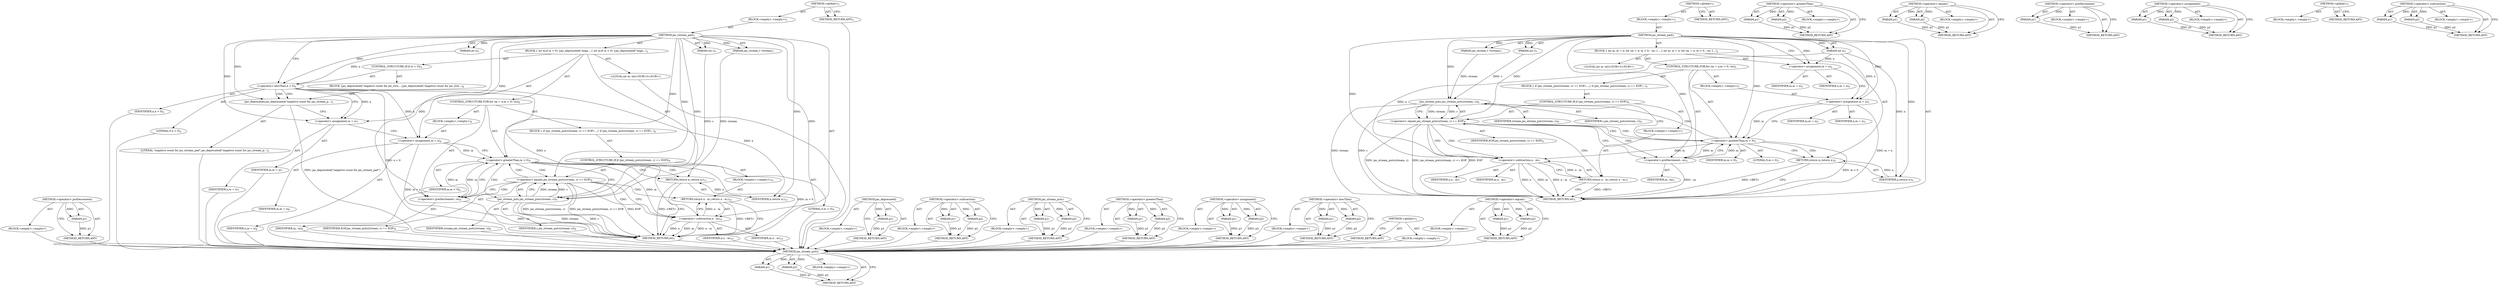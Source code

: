 digraph "&lt;operator&gt;.equals" {
vulnerable_79 [label=<(METHOD,jas_stream_putc)>];
vulnerable_80 [label=<(PARAM,p1)>];
vulnerable_81 [label=<(PARAM,p2)>];
vulnerable_82 [label=<(BLOCK,&lt;empty&gt;,&lt;empty&gt;)>];
vulnerable_83 [label=<(METHOD_RETURN,ANY)>];
vulnerable_6 [label=<(METHOD,&lt;global&gt;)<SUB>1</SUB>>];
vulnerable_7 [label=<(BLOCK,&lt;empty&gt;,&lt;empty&gt;)<SUB>1</SUB>>];
vulnerable_8 [label=<(METHOD,jas_stream_pad)<SUB>1</SUB>>];
vulnerable_9 [label=<(PARAM,jas_stream_t *stream)<SUB>1</SUB>>];
vulnerable_10 [label=<(PARAM,int n)<SUB>1</SUB>>];
vulnerable_11 [label=<(PARAM,int c)<SUB>1</SUB>>];
vulnerable_12 [label=<(BLOCK,{
 	int m;
 	m = n;
 	for (m = n; m &gt; 0; --m) {...,{
 	int m;
 	m = n;
 	for (m = n; m &gt; 0; --m) {...)<SUB>2</SUB>>];
vulnerable_13 [label="<(LOCAL,int m: int)<SUB>3</SUB>>"];
vulnerable_14 [label=<(&lt;operator&gt;.assignment,m = n)<SUB>4</SUB>>];
vulnerable_15 [label=<(IDENTIFIER,m,m = n)<SUB>4</SUB>>];
vulnerable_16 [label=<(IDENTIFIER,n,m = n)<SUB>4</SUB>>];
vulnerable_17 [label=<(CONTROL_STRUCTURE,FOR,for (m = n;m &gt; 0;--m))<SUB>5</SUB>>];
vulnerable_18 [label=<(BLOCK,&lt;empty&gt;,&lt;empty&gt;)<SUB>5</SUB>>];
vulnerable_19 [label=<(&lt;operator&gt;.assignment,m = n)<SUB>5</SUB>>];
vulnerable_20 [label=<(IDENTIFIER,m,m = n)<SUB>5</SUB>>];
vulnerable_21 [label=<(IDENTIFIER,n,m = n)<SUB>5</SUB>>];
vulnerable_22 [label=<(&lt;operator&gt;.greaterThan,m &gt; 0)<SUB>5</SUB>>];
vulnerable_23 [label=<(IDENTIFIER,m,m &gt; 0)<SUB>5</SUB>>];
vulnerable_24 [label=<(LITERAL,0,m &gt; 0)<SUB>5</SUB>>];
vulnerable_25 [label=<(&lt;operator&gt;.preDecrement,--m)<SUB>5</SUB>>];
vulnerable_26 [label=<(IDENTIFIER,m,--m)<SUB>5</SUB>>];
vulnerable_27 [label=<(BLOCK,{
 		if (jas_stream_putc(stream, c) == EOF)
			...,{
 		if (jas_stream_putc(stream, c) == EOF)
			...)<SUB>5</SUB>>];
vulnerable_28 [label=<(CONTROL_STRUCTURE,IF,if (jas_stream_putc(stream, c) == EOF))<SUB>6</SUB>>];
vulnerable_29 [label=<(&lt;operator&gt;.equals,jas_stream_putc(stream, c) == EOF)<SUB>6</SUB>>];
vulnerable_30 [label=<(jas_stream_putc,jas_stream_putc(stream, c))<SUB>6</SUB>>];
vulnerable_31 [label=<(IDENTIFIER,stream,jas_stream_putc(stream, c))<SUB>6</SUB>>];
vulnerable_32 [label=<(IDENTIFIER,c,jas_stream_putc(stream, c))<SUB>6</SUB>>];
vulnerable_33 [label=<(IDENTIFIER,EOF,jas_stream_putc(stream, c) == EOF)<SUB>6</SUB>>];
vulnerable_34 [label=<(BLOCK,&lt;empty&gt;,&lt;empty&gt;)<SUB>7</SUB>>];
vulnerable_35 [label=<(RETURN,return n - m;,return n - m;)<SUB>7</SUB>>];
vulnerable_36 [label=<(&lt;operator&gt;.subtraction,n - m)<SUB>7</SUB>>];
vulnerable_37 [label=<(IDENTIFIER,n,n - m)<SUB>7</SUB>>];
vulnerable_38 [label=<(IDENTIFIER,m,n - m)<SUB>7</SUB>>];
vulnerable_39 [label=<(RETURN,return n;,return n;)<SUB>9</SUB>>];
vulnerable_40 [label=<(IDENTIFIER,n,return n;)<SUB>9</SUB>>];
vulnerable_41 [label=<(METHOD_RETURN,int)<SUB>1</SUB>>];
vulnerable_43 [label=<(METHOD_RETURN,ANY)<SUB>1</SUB>>];
vulnerable_65 [label=<(METHOD,&lt;operator&gt;.greaterThan)>];
vulnerable_66 [label=<(PARAM,p1)>];
vulnerable_67 [label=<(PARAM,p2)>];
vulnerable_68 [label=<(BLOCK,&lt;empty&gt;,&lt;empty&gt;)>];
vulnerable_69 [label=<(METHOD_RETURN,ANY)>];
vulnerable_74 [label=<(METHOD,&lt;operator&gt;.equals)>];
vulnerable_75 [label=<(PARAM,p1)>];
vulnerable_76 [label=<(PARAM,p2)>];
vulnerable_77 [label=<(BLOCK,&lt;empty&gt;,&lt;empty&gt;)>];
vulnerable_78 [label=<(METHOD_RETURN,ANY)>];
vulnerable_70 [label=<(METHOD,&lt;operator&gt;.preDecrement)>];
vulnerable_71 [label=<(PARAM,p1)>];
vulnerable_72 [label=<(BLOCK,&lt;empty&gt;,&lt;empty&gt;)>];
vulnerable_73 [label=<(METHOD_RETURN,ANY)>];
vulnerable_60 [label=<(METHOD,&lt;operator&gt;.assignment)>];
vulnerable_61 [label=<(PARAM,p1)>];
vulnerable_62 [label=<(PARAM,p2)>];
vulnerable_63 [label=<(BLOCK,&lt;empty&gt;,&lt;empty&gt;)>];
vulnerable_64 [label=<(METHOD_RETURN,ANY)>];
vulnerable_54 [label=<(METHOD,&lt;global&gt;)<SUB>1</SUB>>];
vulnerable_55 [label=<(BLOCK,&lt;empty&gt;,&lt;empty&gt;)>];
vulnerable_56 [label=<(METHOD_RETURN,ANY)>];
vulnerable_84 [label=<(METHOD,&lt;operator&gt;.subtraction)>];
vulnerable_85 [label=<(PARAM,p1)>];
vulnerable_86 [label=<(PARAM,p2)>];
vulnerable_87 [label=<(BLOCK,&lt;empty&gt;,&lt;empty&gt;)>];
vulnerable_88 [label=<(METHOD_RETURN,ANY)>];
fixed_88 [label=<(METHOD,&lt;operator&gt;.preDecrement)>];
fixed_89 [label=<(PARAM,p1)>];
fixed_90 [label=<(BLOCK,&lt;empty&gt;,&lt;empty&gt;)>];
fixed_91 [label=<(METHOD_RETURN,ANY)>];
fixed_6 [label=<(METHOD,&lt;global&gt;)<SUB>1</SUB>>];
fixed_7 [label=<(BLOCK,&lt;empty&gt;,&lt;empty&gt;)<SUB>1</SUB>>];
fixed_8 [label=<(METHOD,jas_stream_pad)<SUB>1</SUB>>];
fixed_9 [label=<(PARAM,jas_stream_t *stream)<SUB>1</SUB>>];
fixed_10 [label=<(PARAM,int n)<SUB>1</SUB>>];
fixed_11 [label=<(PARAM,int c)<SUB>1</SUB>>];
fixed_12 [label=<(BLOCK,{
 	int m;
	if (n &lt; 0) {
		jas_deprecated(&quot;nega...,{
 	int m;
	if (n &lt; 0) {
		jas_deprecated(&quot;nega...)<SUB>2</SUB>>];
fixed_13 [label="<(LOCAL,int m: int)<SUB>3</SUB>>"];
fixed_14 [label=<(CONTROL_STRUCTURE,IF,if (n &lt; 0))<SUB>4</SUB>>];
fixed_15 [label=<(&lt;operator&gt;.lessThan,n &lt; 0)<SUB>4</SUB>>];
fixed_16 [label=<(IDENTIFIER,n,n &lt; 0)<SUB>4</SUB>>];
fixed_17 [label=<(LITERAL,0,n &lt; 0)<SUB>4</SUB>>];
fixed_18 [label=<(BLOCK,{
		jas_deprecated(&quot;negative count for jas_stre...,{
		jas_deprecated(&quot;negative count for jas_stre...)<SUB>4</SUB>>];
fixed_19 [label=<(jas_deprecated,jas_deprecated(&quot;negative count for jas_stream_p...)<SUB>5</SUB>>];
fixed_20 [label=<(LITERAL,&quot;negative count for jas_stream_pad&quot;,jas_deprecated(&quot;negative count for jas_stream_p...)<SUB>5</SUB>>];
fixed_21 [label=<(&lt;operator&gt;.assignment,m = n)<SUB>7</SUB>>];
fixed_22 [label=<(IDENTIFIER,m,m = n)<SUB>7</SUB>>];
fixed_23 [label=<(IDENTIFIER,n,m = n)<SUB>7</SUB>>];
fixed_24 [label=<(CONTROL_STRUCTURE,FOR,for (m = n;m &gt; 0;--m))<SUB>8</SUB>>];
fixed_25 [label=<(BLOCK,&lt;empty&gt;,&lt;empty&gt;)<SUB>8</SUB>>];
fixed_26 [label=<(&lt;operator&gt;.assignment,m = n)<SUB>8</SUB>>];
fixed_27 [label=<(IDENTIFIER,m,m = n)<SUB>8</SUB>>];
fixed_28 [label=<(IDENTIFIER,n,m = n)<SUB>8</SUB>>];
fixed_29 [label=<(&lt;operator&gt;.greaterThan,m &gt; 0)<SUB>8</SUB>>];
fixed_30 [label=<(IDENTIFIER,m,m &gt; 0)<SUB>8</SUB>>];
fixed_31 [label=<(LITERAL,0,m &gt; 0)<SUB>8</SUB>>];
fixed_32 [label=<(&lt;operator&gt;.preDecrement,--m)<SUB>8</SUB>>];
fixed_33 [label=<(IDENTIFIER,m,--m)<SUB>8</SUB>>];
fixed_34 [label=<(BLOCK,{
 		if (jas_stream_putc(stream, c) == EOF)
			...,{
 		if (jas_stream_putc(stream, c) == EOF)
			...)<SUB>8</SUB>>];
fixed_35 [label=<(CONTROL_STRUCTURE,IF,if (jas_stream_putc(stream, c) == EOF))<SUB>9</SUB>>];
fixed_36 [label=<(&lt;operator&gt;.equals,jas_stream_putc(stream, c) == EOF)<SUB>9</SUB>>];
fixed_37 [label=<(jas_stream_putc,jas_stream_putc(stream, c))<SUB>9</SUB>>];
fixed_38 [label=<(IDENTIFIER,stream,jas_stream_putc(stream, c))<SUB>9</SUB>>];
fixed_39 [label=<(IDENTIFIER,c,jas_stream_putc(stream, c))<SUB>9</SUB>>];
fixed_40 [label=<(IDENTIFIER,EOF,jas_stream_putc(stream, c) == EOF)<SUB>9</SUB>>];
fixed_41 [label=<(BLOCK,&lt;empty&gt;,&lt;empty&gt;)<SUB>10</SUB>>];
fixed_42 [label=<(RETURN,return n - m;,return n - m;)<SUB>10</SUB>>];
fixed_43 [label=<(&lt;operator&gt;.subtraction,n - m)<SUB>10</SUB>>];
fixed_44 [label=<(IDENTIFIER,n,n - m)<SUB>10</SUB>>];
fixed_45 [label=<(IDENTIFIER,m,n - m)<SUB>10</SUB>>];
fixed_46 [label=<(RETURN,return n;,return n;)<SUB>12</SUB>>];
fixed_47 [label=<(IDENTIFIER,n,return n;)<SUB>12</SUB>>];
fixed_48 [label=<(METHOD_RETURN,int)<SUB>1</SUB>>];
fixed_50 [label=<(METHOD_RETURN,ANY)<SUB>1</SUB>>];
fixed_74 [label=<(METHOD,jas_deprecated)>];
fixed_75 [label=<(PARAM,p1)>];
fixed_76 [label=<(BLOCK,&lt;empty&gt;,&lt;empty&gt;)>];
fixed_77 [label=<(METHOD_RETURN,ANY)>];
fixed_102 [label=<(METHOD,&lt;operator&gt;.subtraction)>];
fixed_103 [label=<(PARAM,p1)>];
fixed_104 [label=<(PARAM,p2)>];
fixed_105 [label=<(BLOCK,&lt;empty&gt;,&lt;empty&gt;)>];
fixed_106 [label=<(METHOD_RETURN,ANY)>];
fixed_97 [label=<(METHOD,jas_stream_putc)>];
fixed_98 [label=<(PARAM,p1)>];
fixed_99 [label=<(PARAM,p2)>];
fixed_100 [label=<(BLOCK,&lt;empty&gt;,&lt;empty&gt;)>];
fixed_101 [label=<(METHOD_RETURN,ANY)>];
fixed_83 [label=<(METHOD,&lt;operator&gt;.greaterThan)>];
fixed_84 [label=<(PARAM,p1)>];
fixed_85 [label=<(PARAM,p2)>];
fixed_86 [label=<(BLOCK,&lt;empty&gt;,&lt;empty&gt;)>];
fixed_87 [label=<(METHOD_RETURN,ANY)>];
fixed_78 [label=<(METHOD,&lt;operator&gt;.assignment)>];
fixed_79 [label=<(PARAM,p1)>];
fixed_80 [label=<(PARAM,p2)>];
fixed_81 [label=<(BLOCK,&lt;empty&gt;,&lt;empty&gt;)>];
fixed_82 [label=<(METHOD_RETURN,ANY)>];
fixed_69 [label=<(METHOD,&lt;operator&gt;.lessThan)>];
fixed_70 [label=<(PARAM,p1)>];
fixed_71 [label=<(PARAM,p2)>];
fixed_72 [label=<(BLOCK,&lt;empty&gt;,&lt;empty&gt;)>];
fixed_73 [label=<(METHOD_RETURN,ANY)>];
fixed_63 [label=<(METHOD,&lt;global&gt;)<SUB>1</SUB>>];
fixed_64 [label=<(BLOCK,&lt;empty&gt;,&lt;empty&gt;)>];
fixed_65 [label=<(METHOD_RETURN,ANY)>];
fixed_92 [label=<(METHOD,&lt;operator&gt;.equals)>];
fixed_93 [label=<(PARAM,p1)>];
fixed_94 [label=<(PARAM,p2)>];
fixed_95 [label=<(BLOCK,&lt;empty&gt;,&lt;empty&gt;)>];
fixed_96 [label=<(METHOD_RETURN,ANY)>];
vulnerable_79 -> vulnerable_80  [key=0, label="AST: "];
vulnerable_79 -> vulnerable_80  [key=1, label="DDG: "];
vulnerable_79 -> vulnerable_82  [key=0, label="AST: "];
vulnerable_79 -> vulnerable_81  [key=0, label="AST: "];
vulnerable_79 -> vulnerable_81  [key=1, label="DDG: "];
vulnerable_79 -> vulnerable_83  [key=0, label="AST: "];
vulnerable_79 -> vulnerable_83  [key=1, label="CFG: "];
vulnerable_80 -> vulnerable_83  [key=0, label="DDG: p1"];
vulnerable_81 -> vulnerable_83  [key=0, label="DDG: p2"];
vulnerable_6 -> vulnerable_7  [key=0, label="AST: "];
vulnerable_6 -> vulnerable_43  [key=0, label="AST: "];
vulnerable_6 -> vulnerable_43  [key=1, label="CFG: "];
vulnerable_7 -> vulnerable_8  [key=0, label="AST: "];
vulnerable_8 -> vulnerable_9  [key=0, label="AST: "];
vulnerable_8 -> vulnerable_9  [key=1, label="DDG: "];
vulnerable_8 -> vulnerable_10  [key=0, label="AST: "];
vulnerable_8 -> vulnerable_10  [key=1, label="DDG: "];
vulnerable_8 -> vulnerable_11  [key=0, label="AST: "];
vulnerable_8 -> vulnerable_11  [key=1, label="DDG: "];
vulnerable_8 -> vulnerable_12  [key=0, label="AST: "];
vulnerable_8 -> vulnerable_41  [key=0, label="AST: "];
vulnerable_8 -> vulnerable_14  [key=0, label="CFG: "];
vulnerable_8 -> vulnerable_14  [key=1, label="DDG: "];
vulnerable_8 -> vulnerable_40  [key=0, label="DDG: "];
vulnerable_8 -> vulnerable_19  [key=0, label="DDG: "];
vulnerable_8 -> vulnerable_22  [key=0, label="DDG: "];
vulnerable_8 -> vulnerable_25  [key=0, label="DDG: "];
vulnerable_8 -> vulnerable_29  [key=0, label="DDG: "];
vulnerable_8 -> vulnerable_30  [key=0, label="DDG: "];
vulnerable_8 -> vulnerable_36  [key=0, label="DDG: "];
vulnerable_9 -> vulnerable_30  [key=0, label="DDG: stream"];
vulnerable_10 -> vulnerable_14  [key=0, label="DDG: n"];
vulnerable_10 -> vulnerable_40  [key=0, label="DDG: n"];
vulnerable_10 -> vulnerable_19  [key=0, label="DDG: n"];
vulnerable_10 -> vulnerable_36  [key=0, label="DDG: n"];
vulnerable_11 -> vulnerable_30  [key=0, label="DDG: c"];
vulnerable_12 -> vulnerable_13  [key=0, label="AST: "];
vulnerable_12 -> vulnerable_14  [key=0, label="AST: "];
vulnerable_12 -> vulnerable_17  [key=0, label="AST: "];
vulnerable_12 -> vulnerable_39  [key=0, label="AST: "];
vulnerable_14 -> vulnerable_15  [key=0, label="AST: "];
vulnerable_14 -> vulnerable_16  [key=0, label="AST: "];
vulnerable_14 -> vulnerable_19  [key=0, label="CFG: "];
vulnerable_17 -> vulnerable_18  [key=0, label="AST: "];
vulnerable_17 -> vulnerable_22  [key=0, label="AST: "];
vulnerable_17 -> vulnerable_25  [key=0, label="AST: "];
vulnerable_17 -> vulnerable_27  [key=0, label="AST: "];
vulnerable_18 -> vulnerable_19  [key=0, label="AST: "];
vulnerable_19 -> vulnerable_20  [key=0, label="AST: "];
vulnerable_19 -> vulnerable_21  [key=0, label="AST: "];
vulnerable_19 -> vulnerable_22  [key=0, label="CFG: "];
vulnerable_19 -> vulnerable_22  [key=1, label="DDG: m"];
vulnerable_19 -> vulnerable_41  [key=0, label="DDG: m = n"];
vulnerable_22 -> vulnerable_23  [key=0, label="AST: "];
vulnerable_22 -> vulnerable_24  [key=0, label="AST: "];
vulnerable_22 -> vulnerable_30  [key=0, label="CFG: "];
vulnerable_22 -> vulnerable_30  [key=1, label="CDG: "];
vulnerable_22 -> vulnerable_39  [key=0, label="CFG: "];
vulnerable_22 -> vulnerable_39  [key=1, label="CDG: "];
vulnerable_22 -> vulnerable_41  [key=0, label="DDG: m &gt; 0"];
vulnerable_22 -> vulnerable_25  [key=0, label="DDG: m"];
vulnerable_22 -> vulnerable_36  [key=0, label="DDG: m"];
vulnerable_22 -> vulnerable_29  [key=0, label="CDG: "];
vulnerable_25 -> vulnerable_26  [key=0, label="AST: "];
vulnerable_25 -> vulnerable_22  [key=0, label="CFG: "];
vulnerable_25 -> vulnerable_22  [key=1, label="DDG: m"];
vulnerable_25 -> vulnerable_41  [key=0, label="DDG: --m"];
vulnerable_27 -> vulnerable_28  [key=0, label="AST: "];
vulnerable_28 -> vulnerable_29  [key=0, label="AST: "];
vulnerable_28 -> vulnerable_34  [key=0, label="AST: "];
vulnerable_29 -> vulnerable_30  [key=0, label="AST: "];
vulnerable_29 -> vulnerable_33  [key=0, label="AST: "];
vulnerable_29 -> vulnerable_36  [key=0, label="CFG: "];
vulnerable_29 -> vulnerable_36  [key=1, label="CDG: "];
vulnerable_29 -> vulnerable_25  [key=0, label="CFG: "];
vulnerable_29 -> vulnerable_25  [key=1, label="CDG: "];
vulnerable_29 -> vulnerable_41  [key=0, label="DDG: jas_stream_putc(stream, c)"];
vulnerable_29 -> vulnerable_41  [key=1, label="DDG: jas_stream_putc(stream, c) == EOF"];
vulnerable_29 -> vulnerable_41  [key=2, label="DDG: EOF"];
vulnerable_29 -> vulnerable_35  [key=0, label="CDG: "];
vulnerable_29 -> vulnerable_22  [key=0, label="CDG: "];
vulnerable_30 -> vulnerable_31  [key=0, label="AST: "];
vulnerable_30 -> vulnerable_32  [key=0, label="AST: "];
vulnerable_30 -> vulnerable_29  [key=0, label="CFG: "];
vulnerable_30 -> vulnerable_29  [key=1, label="DDG: stream"];
vulnerable_30 -> vulnerable_29  [key=2, label="DDG: c"];
vulnerable_30 -> vulnerable_41  [key=0, label="DDG: stream"];
vulnerable_30 -> vulnerable_41  [key=1, label="DDG: c"];
vulnerable_34 -> vulnerable_35  [key=0, label="AST: "];
vulnerable_35 -> vulnerable_36  [key=0, label="AST: "];
vulnerable_35 -> vulnerable_41  [key=0, label="CFG: "];
vulnerable_35 -> vulnerable_41  [key=1, label="DDG: &lt;RET&gt;"];
vulnerable_36 -> vulnerable_37  [key=0, label="AST: "];
vulnerable_36 -> vulnerable_38  [key=0, label="AST: "];
vulnerable_36 -> vulnerable_35  [key=0, label="CFG: "];
vulnerable_36 -> vulnerable_35  [key=1, label="DDG: n - m"];
vulnerable_36 -> vulnerable_41  [key=0, label="DDG: n"];
vulnerable_36 -> vulnerable_41  [key=1, label="DDG: m"];
vulnerable_36 -> vulnerable_41  [key=2, label="DDG: n - m"];
vulnerable_39 -> vulnerable_40  [key=0, label="AST: "];
vulnerable_39 -> vulnerable_41  [key=0, label="CFG: "];
vulnerable_39 -> vulnerable_41  [key=1, label="DDG: &lt;RET&gt;"];
vulnerable_40 -> vulnerable_39  [key=0, label="DDG: n"];
vulnerable_65 -> vulnerable_66  [key=0, label="AST: "];
vulnerable_65 -> vulnerable_66  [key=1, label="DDG: "];
vulnerable_65 -> vulnerable_68  [key=0, label="AST: "];
vulnerable_65 -> vulnerable_67  [key=0, label="AST: "];
vulnerable_65 -> vulnerable_67  [key=1, label="DDG: "];
vulnerable_65 -> vulnerable_69  [key=0, label="AST: "];
vulnerable_65 -> vulnerable_69  [key=1, label="CFG: "];
vulnerable_66 -> vulnerable_69  [key=0, label="DDG: p1"];
vulnerable_67 -> vulnerable_69  [key=0, label="DDG: p2"];
vulnerable_74 -> vulnerable_75  [key=0, label="AST: "];
vulnerable_74 -> vulnerable_75  [key=1, label="DDG: "];
vulnerable_74 -> vulnerable_77  [key=0, label="AST: "];
vulnerable_74 -> vulnerable_76  [key=0, label="AST: "];
vulnerable_74 -> vulnerable_76  [key=1, label="DDG: "];
vulnerable_74 -> vulnerable_78  [key=0, label="AST: "];
vulnerable_74 -> vulnerable_78  [key=1, label="CFG: "];
vulnerable_75 -> vulnerable_78  [key=0, label="DDG: p1"];
vulnerable_76 -> vulnerable_78  [key=0, label="DDG: p2"];
vulnerable_70 -> vulnerable_71  [key=0, label="AST: "];
vulnerable_70 -> vulnerable_71  [key=1, label="DDG: "];
vulnerable_70 -> vulnerable_72  [key=0, label="AST: "];
vulnerable_70 -> vulnerable_73  [key=0, label="AST: "];
vulnerable_70 -> vulnerable_73  [key=1, label="CFG: "];
vulnerable_71 -> vulnerable_73  [key=0, label="DDG: p1"];
vulnerable_60 -> vulnerable_61  [key=0, label="AST: "];
vulnerable_60 -> vulnerable_61  [key=1, label="DDG: "];
vulnerable_60 -> vulnerable_63  [key=0, label="AST: "];
vulnerable_60 -> vulnerable_62  [key=0, label="AST: "];
vulnerable_60 -> vulnerable_62  [key=1, label="DDG: "];
vulnerable_60 -> vulnerable_64  [key=0, label="AST: "];
vulnerable_60 -> vulnerable_64  [key=1, label="CFG: "];
vulnerable_61 -> vulnerable_64  [key=0, label="DDG: p1"];
vulnerable_62 -> vulnerable_64  [key=0, label="DDG: p2"];
vulnerable_54 -> vulnerable_55  [key=0, label="AST: "];
vulnerable_54 -> vulnerable_56  [key=0, label="AST: "];
vulnerable_54 -> vulnerable_56  [key=1, label="CFG: "];
vulnerable_84 -> vulnerable_85  [key=0, label="AST: "];
vulnerable_84 -> vulnerable_85  [key=1, label="DDG: "];
vulnerable_84 -> vulnerable_87  [key=0, label="AST: "];
vulnerable_84 -> vulnerable_86  [key=0, label="AST: "];
vulnerable_84 -> vulnerable_86  [key=1, label="DDG: "];
vulnerable_84 -> vulnerable_88  [key=0, label="AST: "];
vulnerable_84 -> vulnerable_88  [key=1, label="CFG: "];
vulnerable_85 -> vulnerable_88  [key=0, label="DDG: p1"];
vulnerable_86 -> vulnerable_88  [key=0, label="DDG: p2"];
fixed_88 -> fixed_89  [key=0, label="AST: "];
fixed_88 -> fixed_89  [key=1, label="DDG: "];
fixed_88 -> fixed_90  [key=0, label="AST: "];
fixed_88 -> fixed_91  [key=0, label="AST: "];
fixed_88 -> fixed_91  [key=1, label="CFG: "];
fixed_89 -> fixed_91  [key=0, label="DDG: p1"];
fixed_90 -> vulnerable_79  [key=0];
fixed_91 -> vulnerable_79  [key=0];
fixed_6 -> fixed_7  [key=0, label="AST: "];
fixed_6 -> fixed_50  [key=0, label="AST: "];
fixed_6 -> fixed_50  [key=1, label="CFG: "];
fixed_7 -> fixed_8  [key=0, label="AST: "];
fixed_8 -> fixed_9  [key=0, label="AST: "];
fixed_8 -> fixed_9  [key=1, label="DDG: "];
fixed_8 -> fixed_10  [key=0, label="AST: "];
fixed_8 -> fixed_10  [key=1, label="DDG: "];
fixed_8 -> fixed_11  [key=0, label="AST: "];
fixed_8 -> fixed_11  [key=1, label="DDG: "];
fixed_8 -> fixed_12  [key=0, label="AST: "];
fixed_8 -> fixed_48  [key=0, label="AST: "];
fixed_8 -> fixed_15  [key=0, label="CFG: "];
fixed_8 -> fixed_15  [key=1, label="DDG: "];
fixed_8 -> fixed_21  [key=0, label="DDG: "];
fixed_8 -> fixed_47  [key=0, label="DDG: "];
fixed_8 -> fixed_26  [key=0, label="DDG: "];
fixed_8 -> fixed_29  [key=0, label="DDG: "];
fixed_8 -> fixed_32  [key=0, label="DDG: "];
fixed_8 -> fixed_19  [key=0, label="DDG: "];
fixed_8 -> fixed_36  [key=0, label="DDG: "];
fixed_8 -> fixed_37  [key=0, label="DDG: "];
fixed_8 -> fixed_43  [key=0, label="DDG: "];
fixed_9 -> fixed_37  [key=0, label="DDG: stream"];
fixed_10 -> fixed_15  [key=0, label="DDG: n"];
fixed_11 -> fixed_37  [key=0, label="DDG: c"];
fixed_12 -> fixed_13  [key=0, label="AST: "];
fixed_12 -> fixed_14  [key=0, label="AST: "];
fixed_12 -> fixed_21  [key=0, label="AST: "];
fixed_12 -> fixed_24  [key=0, label="AST: "];
fixed_12 -> fixed_46  [key=0, label="AST: "];
fixed_13 -> vulnerable_79  [key=0];
fixed_14 -> fixed_15  [key=0, label="AST: "];
fixed_14 -> fixed_18  [key=0, label="AST: "];
fixed_15 -> fixed_16  [key=0, label="AST: "];
fixed_15 -> fixed_17  [key=0, label="AST: "];
fixed_15 -> fixed_19  [key=0, label="CFG: "];
fixed_15 -> fixed_19  [key=1, label="CDG: "];
fixed_15 -> fixed_21  [key=0, label="CFG: "];
fixed_15 -> fixed_21  [key=1, label="DDG: n"];
fixed_15 -> fixed_48  [key=0, label="DDG: n &lt; 0"];
fixed_15 -> fixed_47  [key=0, label="DDG: n"];
fixed_15 -> fixed_26  [key=0, label="DDG: n"];
fixed_15 -> fixed_43  [key=0, label="DDG: n"];
fixed_16 -> vulnerable_79  [key=0];
fixed_17 -> vulnerable_79  [key=0];
fixed_18 -> fixed_19  [key=0, label="AST: "];
fixed_19 -> fixed_20  [key=0, label="AST: "];
fixed_19 -> fixed_21  [key=0, label="CFG: "];
fixed_19 -> fixed_48  [key=0, label="DDG: jas_deprecated(&quot;negative count for jas_stream_pad&quot;)"];
fixed_20 -> vulnerable_79  [key=0];
fixed_21 -> fixed_22  [key=0, label="AST: "];
fixed_21 -> fixed_23  [key=0, label="AST: "];
fixed_21 -> fixed_26  [key=0, label="CFG: "];
fixed_22 -> vulnerable_79  [key=0];
fixed_23 -> vulnerable_79  [key=0];
fixed_24 -> fixed_25  [key=0, label="AST: "];
fixed_24 -> fixed_29  [key=0, label="AST: "];
fixed_24 -> fixed_32  [key=0, label="AST: "];
fixed_24 -> fixed_34  [key=0, label="AST: "];
fixed_25 -> fixed_26  [key=0, label="AST: "];
fixed_26 -> fixed_27  [key=0, label="AST: "];
fixed_26 -> fixed_28  [key=0, label="AST: "];
fixed_26 -> fixed_29  [key=0, label="CFG: "];
fixed_26 -> fixed_29  [key=1, label="DDG: m"];
fixed_26 -> fixed_48  [key=0, label="DDG: m = n"];
fixed_27 -> vulnerable_79  [key=0];
fixed_28 -> vulnerable_79  [key=0];
fixed_29 -> fixed_30  [key=0, label="AST: "];
fixed_29 -> fixed_31  [key=0, label="AST: "];
fixed_29 -> fixed_37  [key=0, label="CFG: "];
fixed_29 -> fixed_37  [key=1, label="CDG: "];
fixed_29 -> fixed_46  [key=0, label="CFG: "];
fixed_29 -> fixed_46  [key=1, label="CDG: "];
fixed_29 -> fixed_48  [key=0, label="DDG: m &gt; 0"];
fixed_29 -> fixed_32  [key=0, label="DDG: m"];
fixed_29 -> fixed_43  [key=0, label="DDG: m"];
fixed_29 -> fixed_36  [key=0, label="CDG: "];
fixed_30 -> vulnerable_79  [key=0];
fixed_31 -> vulnerable_79  [key=0];
fixed_32 -> fixed_33  [key=0, label="AST: "];
fixed_32 -> fixed_29  [key=0, label="CFG: "];
fixed_32 -> fixed_29  [key=1, label="DDG: m"];
fixed_32 -> fixed_48  [key=0, label="DDG: --m"];
fixed_33 -> vulnerable_79  [key=0];
fixed_34 -> fixed_35  [key=0, label="AST: "];
fixed_35 -> fixed_36  [key=0, label="AST: "];
fixed_35 -> fixed_41  [key=0, label="AST: "];
fixed_36 -> fixed_37  [key=0, label="AST: "];
fixed_36 -> fixed_40  [key=0, label="AST: "];
fixed_36 -> fixed_43  [key=0, label="CFG: "];
fixed_36 -> fixed_43  [key=1, label="CDG: "];
fixed_36 -> fixed_32  [key=0, label="CFG: "];
fixed_36 -> fixed_32  [key=1, label="CDG: "];
fixed_36 -> fixed_48  [key=0, label="DDG: jas_stream_putc(stream, c)"];
fixed_36 -> fixed_48  [key=1, label="DDG: jas_stream_putc(stream, c) == EOF"];
fixed_36 -> fixed_48  [key=2, label="DDG: EOF"];
fixed_36 -> fixed_29  [key=0, label="CDG: "];
fixed_36 -> fixed_42  [key=0, label="CDG: "];
fixed_37 -> fixed_38  [key=0, label="AST: "];
fixed_37 -> fixed_39  [key=0, label="AST: "];
fixed_37 -> fixed_36  [key=0, label="CFG: "];
fixed_37 -> fixed_36  [key=1, label="DDG: stream"];
fixed_37 -> fixed_36  [key=2, label="DDG: c"];
fixed_37 -> fixed_48  [key=0, label="DDG: stream"];
fixed_37 -> fixed_48  [key=1, label="DDG: c"];
fixed_38 -> vulnerable_79  [key=0];
fixed_39 -> vulnerable_79  [key=0];
fixed_40 -> vulnerable_79  [key=0];
fixed_41 -> fixed_42  [key=0, label="AST: "];
fixed_42 -> fixed_43  [key=0, label="AST: "];
fixed_42 -> fixed_48  [key=0, label="CFG: "];
fixed_42 -> fixed_48  [key=1, label="DDG: &lt;RET&gt;"];
fixed_43 -> fixed_44  [key=0, label="AST: "];
fixed_43 -> fixed_45  [key=0, label="AST: "];
fixed_43 -> fixed_42  [key=0, label="CFG: "];
fixed_43 -> fixed_42  [key=1, label="DDG: n - m"];
fixed_43 -> fixed_48  [key=0, label="DDG: n"];
fixed_43 -> fixed_48  [key=1, label="DDG: m"];
fixed_43 -> fixed_48  [key=2, label="DDG: n - m"];
fixed_44 -> vulnerable_79  [key=0];
fixed_45 -> vulnerable_79  [key=0];
fixed_46 -> fixed_47  [key=0, label="AST: "];
fixed_46 -> fixed_48  [key=0, label="CFG: "];
fixed_46 -> fixed_48  [key=1, label="DDG: &lt;RET&gt;"];
fixed_47 -> fixed_46  [key=0, label="DDG: n"];
fixed_48 -> vulnerable_79  [key=0];
fixed_50 -> vulnerable_79  [key=0];
fixed_74 -> fixed_75  [key=0, label="AST: "];
fixed_74 -> fixed_75  [key=1, label="DDG: "];
fixed_74 -> fixed_76  [key=0, label="AST: "];
fixed_74 -> fixed_77  [key=0, label="AST: "];
fixed_74 -> fixed_77  [key=1, label="CFG: "];
fixed_75 -> fixed_77  [key=0, label="DDG: p1"];
fixed_76 -> vulnerable_79  [key=0];
fixed_77 -> vulnerable_79  [key=0];
fixed_102 -> fixed_103  [key=0, label="AST: "];
fixed_102 -> fixed_103  [key=1, label="DDG: "];
fixed_102 -> fixed_105  [key=0, label="AST: "];
fixed_102 -> fixed_104  [key=0, label="AST: "];
fixed_102 -> fixed_104  [key=1, label="DDG: "];
fixed_102 -> fixed_106  [key=0, label="AST: "];
fixed_102 -> fixed_106  [key=1, label="CFG: "];
fixed_103 -> fixed_106  [key=0, label="DDG: p1"];
fixed_104 -> fixed_106  [key=0, label="DDG: p2"];
fixed_105 -> vulnerable_79  [key=0];
fixed_106 -> vulnerable_79  [key=0];
fixed_97 -> fixed_98  [key=0, label="AST: "];
fixed_97 -> fixed_98  [key=1, label="DDG: "];
fixed_97 -> fixed_100  [key=0, label="AST: "];
fixed_97 -> fixed_99  [key=0, label="AST: "];
fixed_97 -> fixed_99  [key=1, label="DDG: "];
fixed_97 -> fixed_101  [key=0, label="AST: "];
fixed_97 -> fixed_101  [key=1, label="CFG: "];
fixed_98 -> fixed_101  [key=0, label="DDG: p1"];
fixed_99 -> fixed_101  [key=0, label="DDG: p2"];
fixed_100 -> vulnerable_79  [key=0];
fixed_101 -> vulnerable_79  [key=0];
fixed_83 -> fixed_84  [key=0, label="AST: "];
fixed_83 -> fixed_84  [key=1, label="DDG: "];
fixed_83 -> fixed_86  [key=0, label="AST: "];
fixed_83 -> fixed_85  [key=0, label="AST: "];
fixed_83 -> fixed_85  [key=1, label="DDG: "];
fixed_83 -> fixed_87  [key=0, label="AST: "];
fixed_83 -> fixed_87  [key=1, label="CFG: "];
fixed_84 -> fixed_87  [key=0, label="DDG: p1"];
fixed_85 -> fixed_87  [key=0, label="DDG: p2"];
fixed_86 -> vulnerable_79  [key=0];
fixed_87 -> vulnerable_79  [key=0];
fixed_78 -> fixed_79  [key=0, label="AST: "];
fixed_78 -> fixed_79  [key=1, label="DDG: "];
fixed_78 -> fixed_81  [key=0, label="AST: "];
fixed_78 -> fixed_80  [key=0, label="AST: "];
fixed_78 -> fixed_80  [key=1, label="DDG: "];
fixed_78 -> fixed_82  [key=0, label="AST: "];
fixed_78 -> fixed_82  [key=1, label="CFG: "];
fixed_79 -> fixed_82  [key=0, label="DDG: p1"];
fixed_80 -> fixed_82  [key=0, label="DDG: p2"];
fixed_81 -> vulnerable_79  [key=0];
fixed_82 -> vulnerable_79  [key=0];
fixed_69 -> fixed_70  [key=0, label="AST: "];
fixed_69 -> fixed_70  [key=1, label="DDG: "];
fixed_69 -> fixed_72  [key=0, label="AST: "];
fixed_69 -> fixed_71  [key=0, label="AST: "];
fixed_69 -> fixed_71  [key=1, label="DDG: "];
fixed_69 -> fixed_73  [key=0, label="AST: "];
fixed_69 -> fixed_73  [key=1, label="CFG: "];
fixed_70 -> fixed_73  [key=0, label="DDG: p1"];
fixed_71 -> fixed_73  [key=0, label="DDG: p2"];
fixed_72 -> vulnerable_79  [key=0];
fixed_73 -> vulnerable_79  [key=0];
fixed_63 -> fixed_64  [key=0, label="AST: "];
fixed_63 -> fixed_65  [key=0, label="AST: "];
fixed_63 -> fixed_65  [key=1, label="CFG: "];
fixed_64 -> vulnerable_79  [key=0];
fixed_65 -> vulnerable_79  [key=0];
fixed_92 -> fixed_93  [key=0, label="AST: "];
fixed_92 -> fixed_93  [key=1, label="DDG: "];
fixed_92 -> fixed_95  [key=0, label="AST: "];
fixed_92 -> fixed_94  [key=0, label="AST: "];
fixed_92 -> fixed_94  [key=1, label="DDG: "];
fixed_92 -> fixed_96  [key=0, label="AST: "];
fixed_92 -> fixed_96  [key=1, label="CFG: "];
fixed_93 -> fixed_96  [key=0, label="DDG: p1"];
fixed_94 -> fixed_96  [key=0, label="DDG: p2"];
fixed_95 -> vulnerable_79  [key=0];
fixed_96 -> vulnerable_79  [key=0];
}
